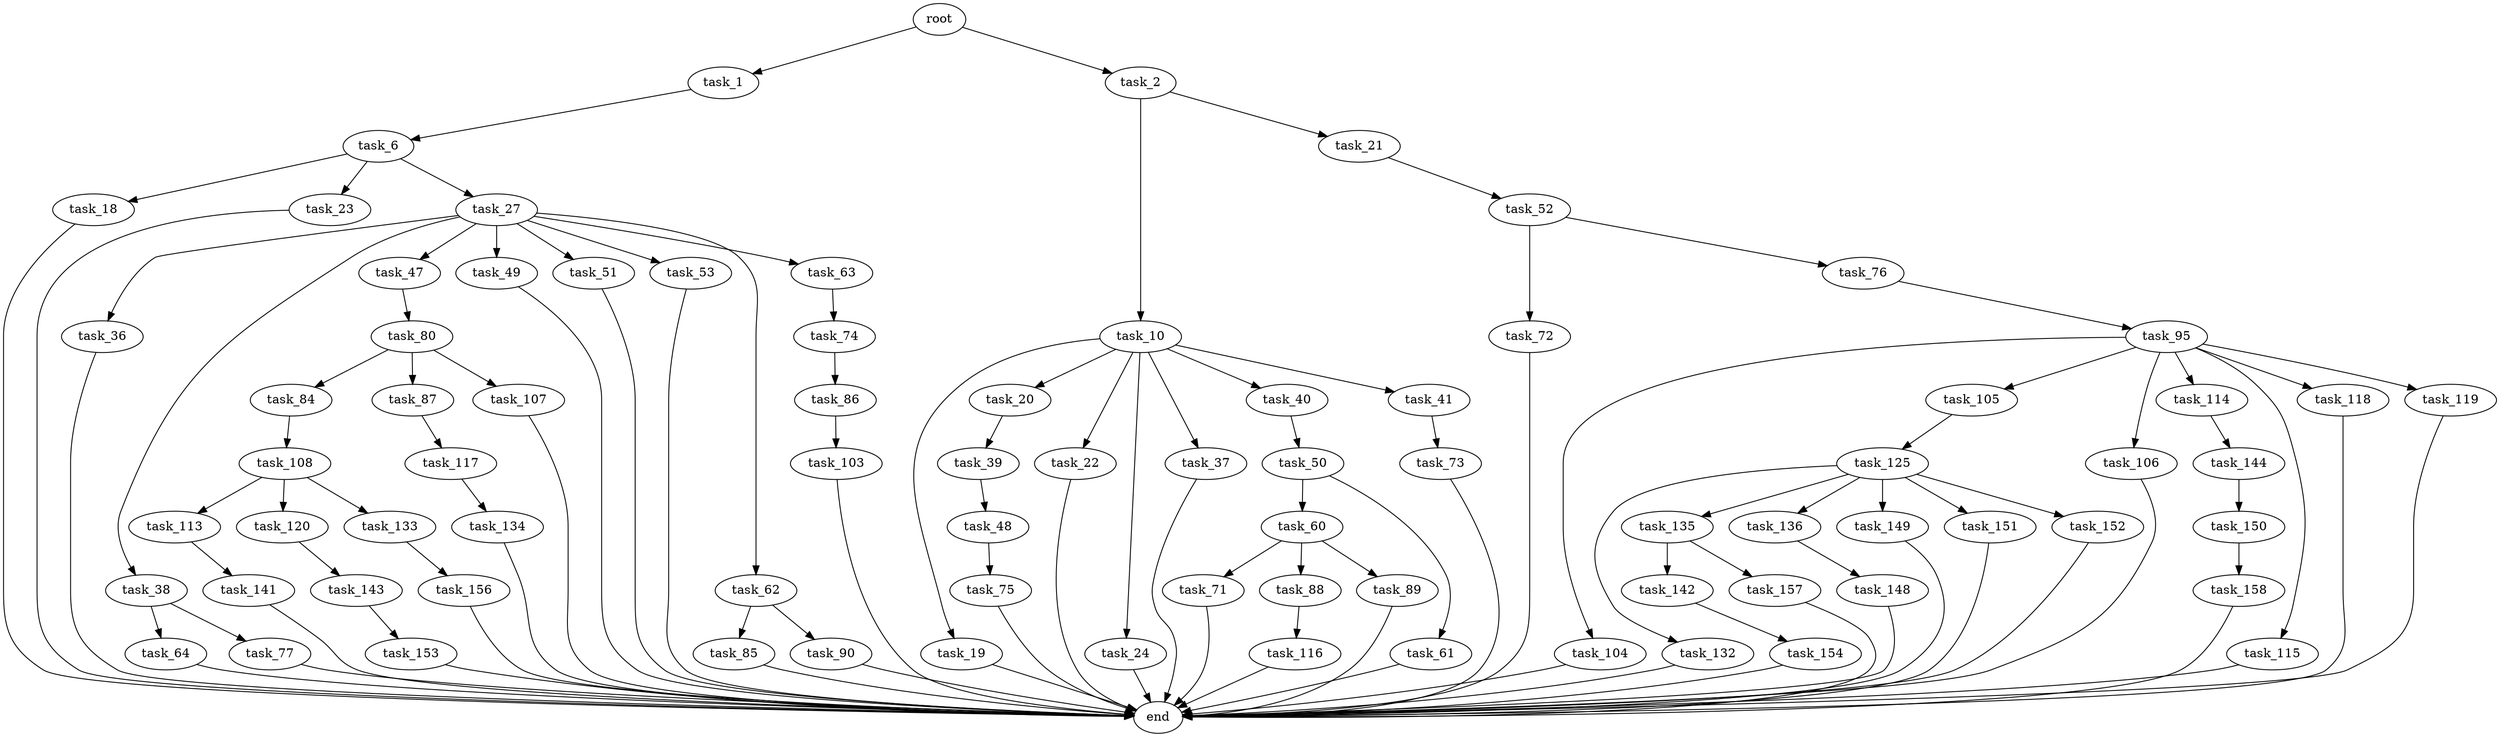 digraph G {
  root [size="0.000000"];
  task_1 [size="68719476736.000000"];
  task_2 [size="202559234076.000000"];
  task_6 [size="10019308299.000000"];
  task_10 [size="134217728000.000000"];
  task_21 [size="444577394447.000000"];
  task_18 [size="28991029248.000000"];
  task_23 [size="549755813888.000000"];
  task_27 [size="26076362868.000000"];
  task_19 [size="758635972016.000000"];
  task_20 [size="68719476736.000000"];
  task_22 [size="252946454592.000000"];
  task_24 [size="231928233984.000000"];
  task_37 [size="35340640066.000000"];
  task_40 [size="8897648087.000000"];
  task_41 [size="1073741824000.000000"];
  end [size="0.000000"];
  task_39 [size="41552159869.000000"];
  task_52 [size="30346351745.000000"];
  task_36 [size="324251878631.000000"];
  task_38 [size="35962957882.000000"];
  task_47 [size="37069286048.000000"];
  task_49 [size="134217728000.000000"];
  task_51 [size="17862817134.000000"];
  task_53 [size="368293445632.000000"];
  task_62 [size="182022332712.000000"];
  task_63 [size="1024550210163.000000"];
  task_64 [size="8589934592.000000"];
  task_77 [size="782757789696.000000"];
  task_48 [size="623208374620.000000"];
  task_50 [size="14119598346.000000"];
  task_73 [size="206782659759.000000"];
  task_80 [size="68719476736.000000"];
  task_75 [size="506241736832.000000"];
  task_60 [size="28991029248.000000"];
  task_61 [size="444576562772.000000"];
  task_72 [size="2743441388.000000"];
  task_76 [size="659928358648.000000"];
  task_71 [size="8589934592.000000"];
  task_88 [size="32785371586.000000"];
  task_89 [size="8734473613.000000"];
  task_85 [size="383161029994.000000"];
  task_90 [size="1073741824000.000000"];
  task_74 [size="31076693162.000000"];
  task_86 [size="15082580944.000000"];
  task_95 [size="24085437254.000000"];
  task_84 [size="1053415970.000000"];
  task_87 [size="8497996392.000000"];
  task_107 [size="782757789696.000000"];
  task_108 [size="8138979775.000000"];
  task_103 [size="28991029248.000000"];
  task_117 [size="549755813888.000000"];
  task_116 [size="134217728000.000000"];
  task_104 [size="368293445632.000000"];
  task_105 [size="9166065953.000000"];
  task_106 [size="150389356517.000000"];
  task_114 [size="747517755570.000000"];
  task_115 [size="68719476736.000000"];
  task_118 [size="37235125771.000000"];
  task_119 [size="1602799635.000000"];
  task_125 [size="782757789696.000000"];
  task_113 [size="86358129216.000000"];
  task_120 [size="32256845212.000000"];
  task_133 [size="8663025674.000000"];
  task_141 [size="782757789696.000000"];
  task_144 [size="36558559736.000000"];
  task_134 [size="1086918754.000000"];
  task_143 [size="134217728000.000000"];
  task_132 [size="763908102516.000000"];
  task_135 [size="42981240985.000000"];
  task_136 [size="1104260358.000000"];
  task_149 [size="231928233984.000000"];
  task_151 [size="67389614741.000000"];
  task_152 [size="368293445632.000000"];
  task_156 [size="1149503534.000000"];
  task_142 [size="12092056984.000000"];
  task_157 [size="173910587028.000000"];
  task_148 [size="17013296720.000000"];
  task_154 [size="17278884991.000000"];
  task_153 [size="214714201260.000000"];
  task_150 [size="3773564352.000000"];
  task_158 [size="6778083568.000000"];

  root -> task_1 [size="1.000000"];
  root -> task_2 [size="1.000000"];
  task_1 -> task_6 [size="134217728.000000"];
  task_2 -> task_10 [size="134217728.000000"];
  task_2 -> task_21 [size="134217728.000000"];
  task_6 -> task_18 [size="301989888.000000"];
  task_6 -> task_23 [size="301989888.000000"];
  task_6 -> task_27 [size="301989888.000000"];
  task_10 -> task_19 [size="209715200.000000"];
  task_10 -> task_20 [size="209715200.000000"];
  task_10 -> task_22 [size="209715200.000000"];
  task_10 -> task_24 [size="209715200.000000"];
  task_10 -> task_37 [size="209715200.000000"];
  task_10 -> task_40 [size="209715200.000000"];
  task_10 -> task_41 [size="209715200.000000"];
  task_21 -> task_52 [size="679477248.000000"];
  task_18 -> end [size="1.000000"];
  task_23 -> end [size="1.000000"];
  task_27 -> task_36 [size="134217728.000000"];
  task_27 -> task_38 [size="134217728.000000"];
  task_27 -> task_47 [size="134217728.000000"];
  task_27 -> task_49 [size="134217728.000000"];
  task_27 -> task_51 [size="134217728.000000"];
  task_27 -> task_53 [size="134217728.000000"];
  task_27 -> task_62 [size="134217728.000000"];
  task_27 -> task_63 [size="134217728.000000"];
  task_19 -> end [size="1.000000"];
  task_20 -> task_39 [size="134217728.000000"];
  task_22 -> end [size="1.000000"];
  task_24 -> end [size="1.000000"];
  task_37 -> end [size="1.000000"];
  task_40 -> task_50 [size="209715200.000000"];
  task_41 -> task_73 [size="838860800.000000"];
  task_39 -> task_48 [size="838860800.000000"];
  task_52 -> task_72 [size="75497472.000000"];
  task_52 -> task_76 [size="75497472.000000"];
  task_36 -> end [size="1.000000"];
  task_38 -> task_64 [size="679477248.000000"];
  task_38 -> task_77 [size="679477248.000000"];
  task_47 -> task_80 [size="33554432.000000"];
  task_49 -> end [size="1.000000"];
  task_51 -> end [size="1.000000"];
  task_53 -> end [size="1.000000"];
  task_62 -> task_85 [size="134217728.000000"];
  task_62 -> task_90 [size="134217728.000000"];
  task_63 -> task_74 [size="679477248.000000"];
  task_64 -> end [size="1.000000"];
  task_77 -> end [size="1.000000"];
  task_48 -> task_75 [size="536870912.000000"];
  task_50 -> task_60 [size="679477248.000000"];
  task_50 -> task_61 [size="679477248.000000"];
  task_73 -> end [size="1.000000"];
  task_80 -> task_84 [size="134217728.000000"];
  task_80 -> task_87 [size="134217728.000000"];
  task_80 -> task_107 [size="134217728.000000"];
  task_75 -> end [size="1.000000"];
  task_60 -> task_71 [size="75497472.000000"];
  task_60 -> task_88 [size="75497472.000000"];
  task_60 -> task_89 [size="75497472.000000"];
  task_61 -> end [size="1.000000"];
  task_72 -> end [size="1.000000"];
  task_76 -> task_95 [size="536870912.000000"];
  task_71 -> end [size="1.000000"];
  task_88 -> task_116 [size="33554432.000000"];
  task_89 -> end [size="1.000000"];
  task_85 -> end [size="1.000000"];
  task_90 -> end [size="1.000000"];
  task_74 -> task_86 [size="838860800.000000"];
  task_86 -> task_103 [size="411041792.000000"];
  task_95 -> task_104 [size="536870912.000000"];
  task_95 -> task_105 [size="536870912.000000"];
  task_95 -> task_106 [size="536870912.000000"];
  task_95 -> task_114 [size="536870912.000000"];
  task_95 -> task_115 [size="536870912.000000"];
  task_95 -> task_118 [size="536870912.000000"];
  task_95 -> task_119 [size="536870912.000000"];
  task_84 -> task_108 [size="75497472.000000"];
  task_87 -> task_117 [size="134217728.000000"];
  task_107 -> end [size="1.000000"];
  task_108 -> task_113 [size="301989888.000000"];
  task_108 -> task_120 [size="301989888.000000"];
  task_108 -> task_133 [size="301989888.000000"];
  task_103 -> end [size="1.000000"];
  task_117 -> task_134 [size="536870912.000000"];
  task_116 -> end [size="1.000000"];
  task_104 -> end [size="1.000000"];
  task_105 -> task_125 [size="33554432.000000"];
  task_106 -> end [size="1.000000"];
  task_114 -> task_144 [size="679477248.000000"];
  task_115 -> end [size="1.000000"];
  task_118 -> end [size="1.000000"];
  task_119 -> end [size="1.000000"];
  task_125 -> task_132 [size="679477248.000000"];
  task_125 -> task_135 [size="679477248.000000"];
  task_125 -> task_136 [size="679477248.000000"];
  task_125 -> task_149 [size="679477248.000000"];
  task_125 -> task_151 [size="679477248.000000"];
  task_125 -> task_152 [size="679477248.000000"];
  task_113 -> task_141 [size="75497472.000000"];
  task_120 -> task_143 [size="838860800.000000"];
  task_133 -> task_156 [size="209715200.000000"];
  task_141 -> end [size="1.000000"];
  task_144 -> task_150 [size="33554432.000000"];
  task_134 -> end [size="1.000000"];
  task_143 -> task_153 [size="209715200.000000"];
  task_132 -> end [size="1.000000"];
  task_135 -> task_142 [size="679477248.000000"];
  task_135 -> task_157 [size="679477248.000000"];
  task_136 -> task_148 [size="134217728.000000"];
  task_149 -> end [size="1.000000"];
  task_151 -> end [size="1.000000"];
  task_152 -> end [size="1.000000"];
  task_156 -> end [size="1.000000"];
  task_142 -> task_154 [size="209715200.000000"];
  task_157 -> end [size="1.000000"];
  task_148 -> end [size="1.000000"];
  task_154 -> end [size="1.000000"];
  task_153 -> end [size="1.000000"];
  task_150 -> task_158 [size="134217728.000000"];
  task_158 -> end [size="1.000000"];
}
